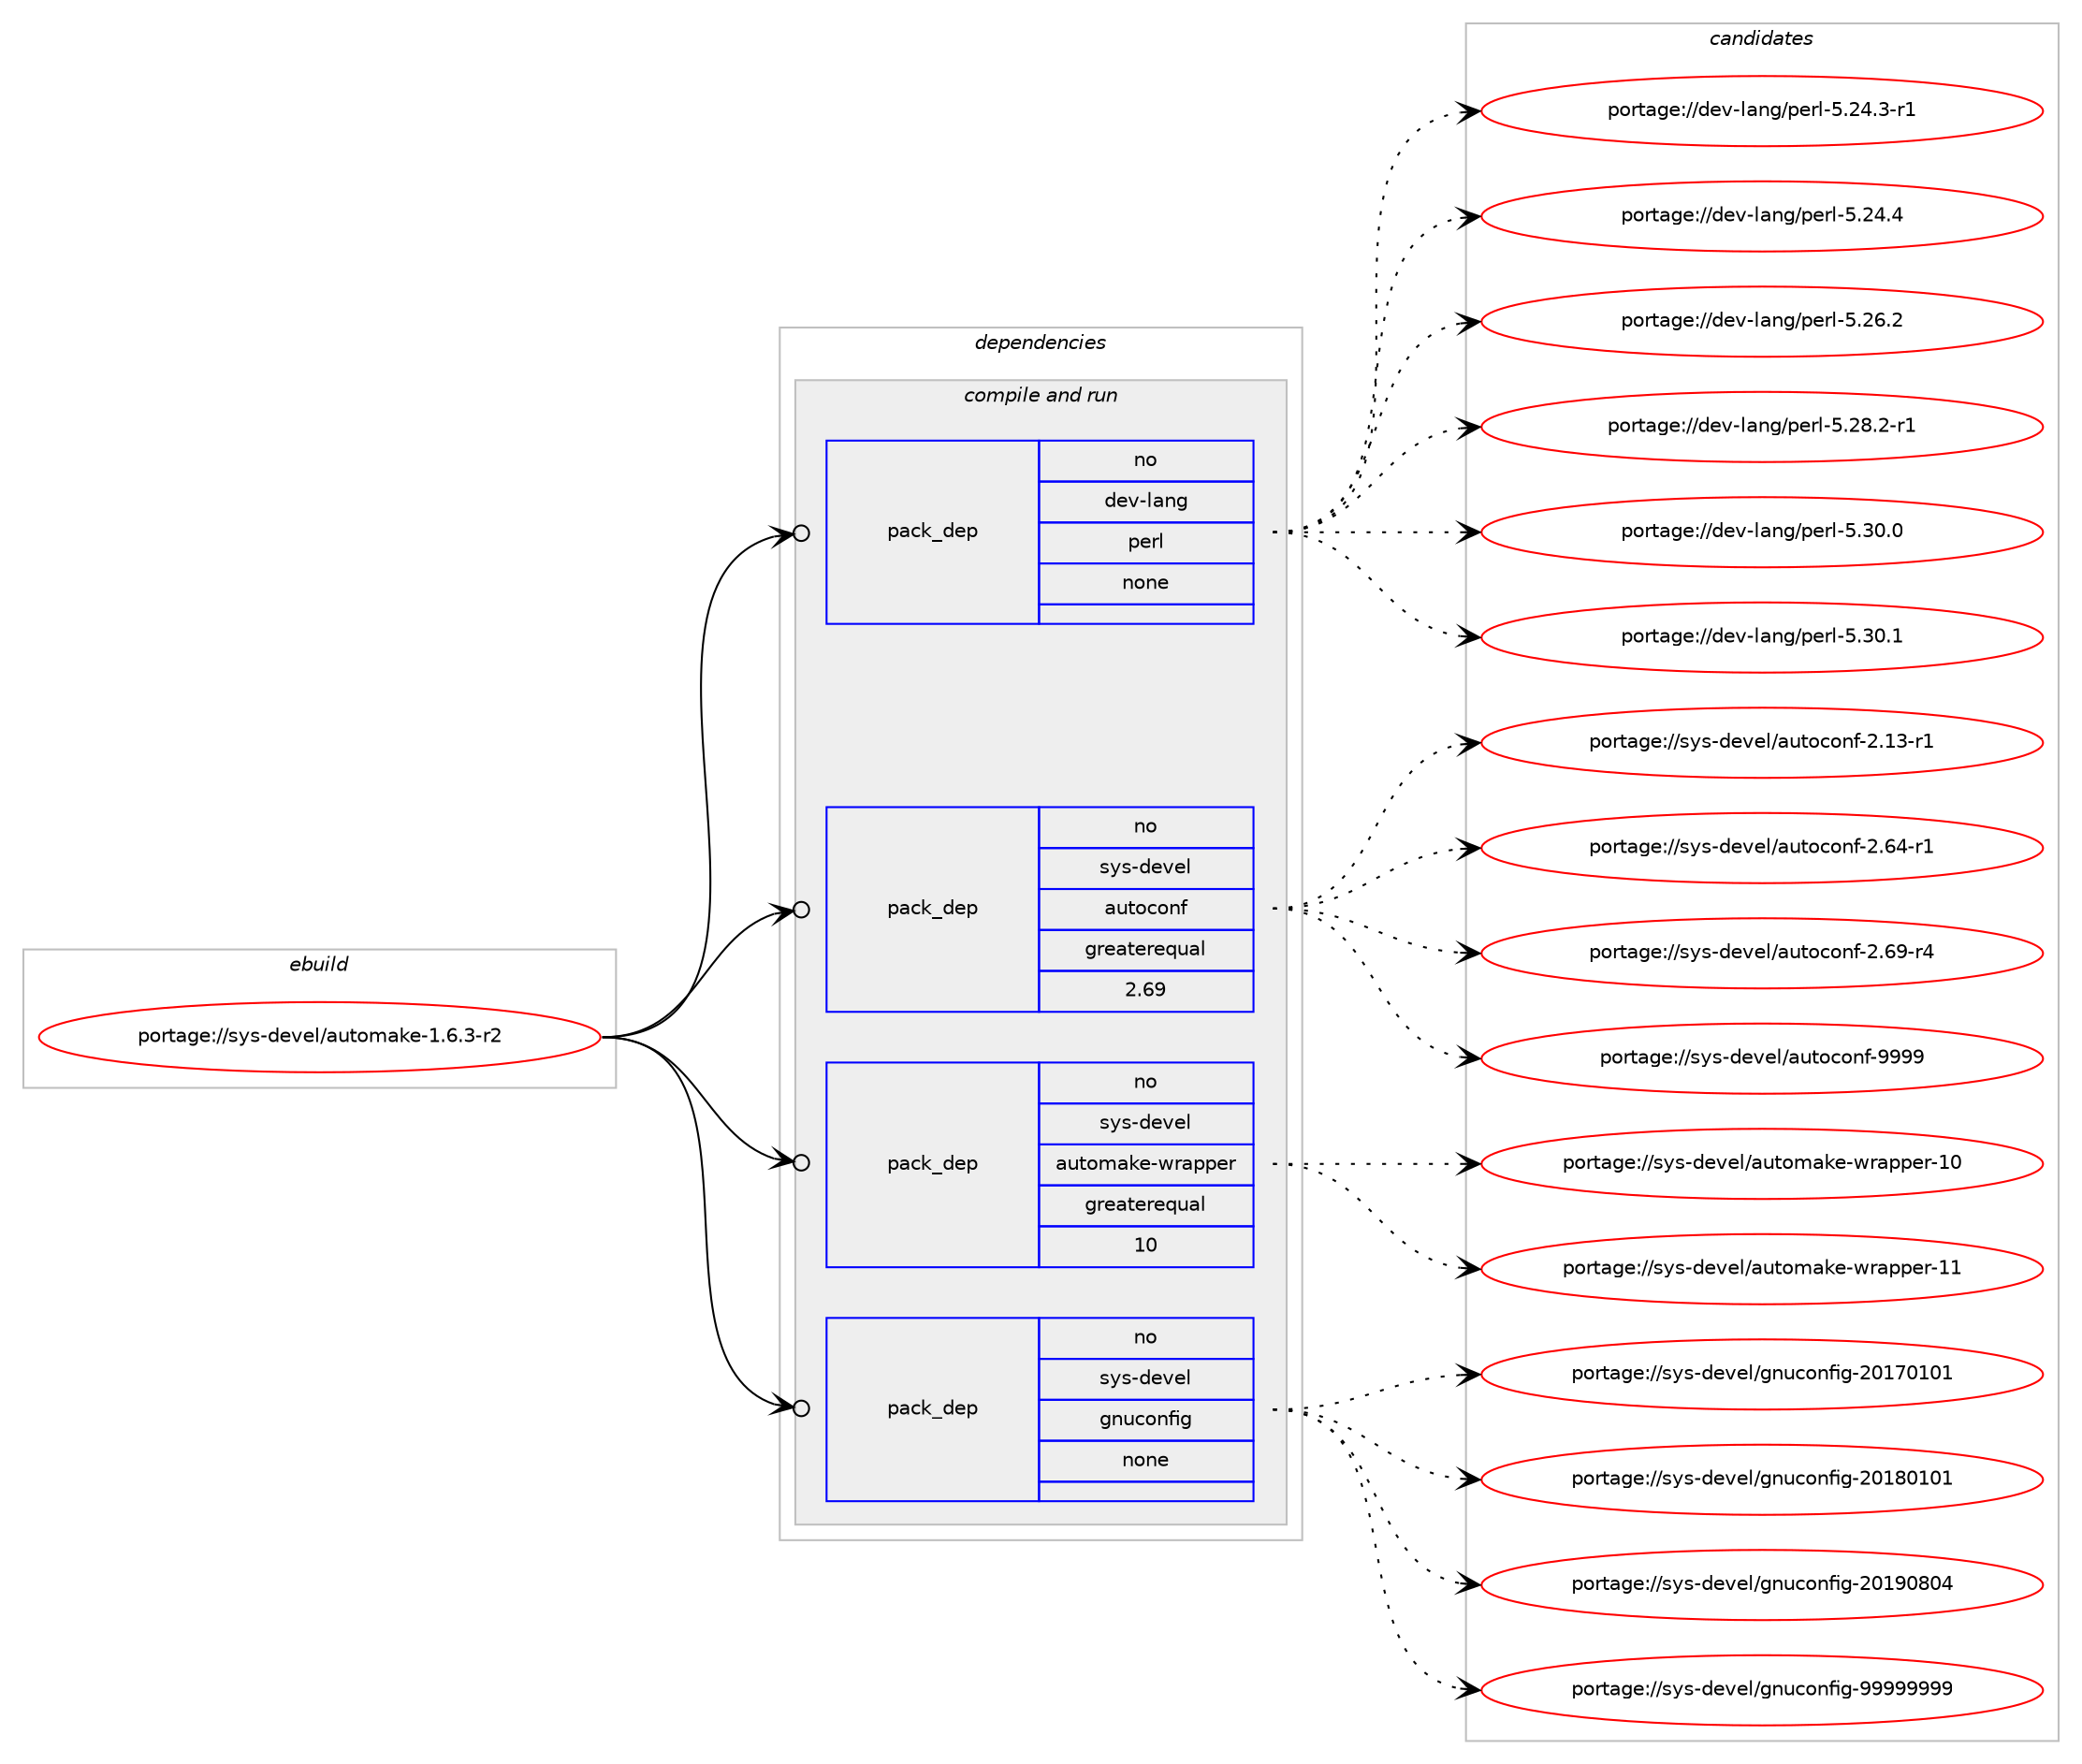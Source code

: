 digraph prolog {

# *************
# Graph options
# *************

newrank=true;
concentrate=true;
compound=true;
graph [rankdir=LR,fontname=Helvetica,fontsize=10,ranksep=1.5];#, ranksep=2.5, nodesep=0.2];
edge  [arrowhead=vee];
node  [fontname=Helvetica,fontsize=10];

# **********
# The ebuild
# **********

subgraph cluster_leftcol {
color=gray;
rank=same;
label=<<i>ebuild</i>>;
id [label="portage://sys-devel/automake-1.6.3-r2", color=red, width=4, href="../sys-devel/automake-1.6.3-r2.svg"];
}

# ****************
# The dependencies
# ****************

subgraph cluster_midcol {
color=gray;
label=<<i>dependencies</i>>;
subgraph cluster_compile {
fillcolor="#eeeeee";
style=filled;
label=<<i>compile</i>>;
}
subgraph cluster_compileandrun {
fillcolor="#eeeeee";
style=filled;
label=<<i>compile and run</i>>;
subgraph pack312440 {
dependency421567 [label=<<TABLE BORDER="0" CELLBORDER="1" CELLSPACING="0" CELLPADDING="4" WIDTH="220"><TR><TD ROWSPAN="6" CELLPADDING="30">pack_dep</TD></TR><TR><TD WIDTH="110">no</TD></TR><TR><TD>dev-lang</TD></TR><TR><TD>perl</TD></TR><TR><TD>none</TD></TR><TR><TD></TD></TR></TABLE>>, shape=none, color=blue];
}
id:e -> dependency421567:w [weight=20,style="solid",arrowhead="odotvee"];
subgraph pack312441 {
dependency421568 [label=<<TABLE BORDER="0" CELLBORDER="1" CELLSPACING="0" CELLPADDING="4" WIDTH="220"><TR><TD ROWSPAN="6" CELLPADDING="30">pack_dep</TD></TR><TR><TD WIDTH="110">no</TD></TR><TR><TD>sys-devel</TD></TR><TR><TD>autoconf</TD></TR><TR><TD>greaterequal</TD></TR><TR><TD>2.69</TD></TR></TABLE>>, shape=none, color=blue];
}
id:e -> dependency421568:w [weight=20,style="solid",arrowhead="odotvee"];
subgraph pack312442 {
dependency421569 [label=<<TABLE BORDER="0" CELLBORDER="1" CELLSPACING="0" CELLPADDING="4" WIDTH="220"><TR><TD ROWSPAN="6" CELLPADDING="30">pack_dep</TD></TR><TR><TD WIDTH="110">no</TD></TR><TR><TD>sys-devel</TD></TR><TR><TD>automake-wrapper</TD></TR><TR><TD>greaterequal</TD></TR><TR><TD>10</TD></TR></TABLE>>, shape=none, color=blue];
}
id:e -> dependency421569:w [weight=20,style="solid",arrowhead="odotvee"];
subgraph pack312443 {
dependency421570 [label=<<TABLE BORDER="0" CELLBORDER="1" CELLSPACING="0" CELLPADDING="4" WIDTH="220"><TR><TD ROWSPAN="6" CELLPADDING="30">pack_dep</TD></TR><TR><TD WIDTH="110">no</TD></TR><TR><TD>sys-devel</TD></TR><TR><TD>gnuconfig</TD></TR><TR><TD>none</TD></TR><TR><TD></TD></TR></TABLE>>, shape=none, color=blue];
}
id:e -> dependency421570:w [weight=20,style="solid",arrowhead="odotvee"];
}
subgraph cluster_run {
fillcolor="#eeeeee";
style=filled;
label=<<i>run</i>>;
}
}

# **************
# The candidates
# **************

subgraph cluster_choices {
rank=same;
color=gray;
label=<<i>candidates</i>>;

subgraph choice312440 {
color=black;
nodesep=1;
choiceportage100101118451089711010347112101114108455346505246514511449 [label="portage://dev-lang/perl-5.24.3-r1", color=red, width=4,href="../dev-lang/perl-5.24.3-r1.svg"];
choiceportage10010111845108971101034711210111410845534650524652 [label="portage://dev-lang/perl-5.24.4", color=red, width=4,href="../dev-lang/perl-5.24.4.svg"];
choiceportage10010111845108971101034711210111410845534650544650 [label="portage://dev-lang/perl-5.26.2", color=red, width=4,href="../dev-lang/perl-5.26.2.svg"];
choiceportage100101118451089711010347112101114108455346505646504511449 [label="portage://dev-lang/perl-5.28.2-r1", color=red, width=4,href="../dev-lang/perl-5.28.2-r1.svg"];
choiceportage10010111845108971101034711210111410845534651484648 [label="portage://dev-lang/perl-5.30.0", color=red, width=4,href="../dev-lang/perl-5.30.0.svg"];
choiceportage10010111845108971101034711210111410845534651484649 [label="portage://dev-lang/perl-5.30.1", color=red, width=4,href="../dev-lang/perl-5.30.1.svg"];
dependency421567:e -> choiceportage100101118451089711010347112101114108455346505246514511449:w [style=dotted,weight="100"];
dependency421567:e -> choiceportage10010111845108971101034711210111410845534650524652:w [style=dotted,weight="100"];
dependency421567:e -> choiceportage10010111845108971101034711210111410845534650544650:w [style=dotted,weight="100"];
dependency421567:e -> choiceportage100101118451089711010347112101114108455346505646504511449:w [style=dotted,weight="100"];
dependency421567:e -> choiceportage10010111845108971101034711210111410845534651484648:w [style=dotted,weight="100"];
dependency421567:e -> choiceportage10010111845108971101034711210111410845534651484649:w [style=dotted,weight="100"];
}
subgraph choice312441 {
color=black;
nodesep=1;
choiceportage1151211154510010111810110847971171161119911111010245504649514511449 [label="portage://sys-devel/autoconf-2.13-r1", color=red, width=4,href="../sys-devel/autoconf-2.13-r1.svg"];
choiceportage1151211154510010111810110847971171161119911111010245504654524511449 [label="portage://sys-devel/autoconf-2.64-r1", color=red, width=4,href="../sys-devel/autoconf-2.64-r1.svg"];
choiceportage1151211154510010111810110847971171161119911111010245504654574511452 [label="portage://sys-devel/autoconf-2.69-r4", color=red, width=4,href="../sys-devel/autoconf-2.69-r4.svg"];
choiceportage115121115451001011181011084797117116111991111101024557575757 [label="portage://sys-devel/autoconf-9999", color=red, width=4,href="../sys-devel/autoconf-9999.svg"];
dependency421568:e -> choiceportage1151211154510010111810110847971171161119911111010245504649514511449:w [style=dotted,weight="100"];
dependency421568:e -> choiceportage1151211154510010111810110847971171161119911111010245504654524511449:w [style=dotted,weight="100"];
dependency421568:e -> choiceportage1151211154510010111810110847971171161119911111010245504654574511452:w [style=dotted,weight="100"];
dependency421568:e -> choiceportage115121115451001011181011084797117116111991111101024557575757:w [style=dotted,weight="100"];
}
subgraph choice312442 {
color=black;
nodesep=1;
choiceportage115121115451001011181011084797117116111109971071014511911497112112101114454948 [label="portage://sys-devel/automake-wrapper-10", color=red, width=4,href="../sys-devel/automake-wrapper-10.svg"];
choiceportage115121115451001011181011084797117116111109971071014511911497112112101114454949 [label="portage://sys-devel/automake-wrapper-11", color=red, width=4,href="../sys-devel/automake-wrapper-11.svg"];
dependency421569:e -> choiceportage115121115451001011181011084797117116111109971071014511911497112112101114454948:w [style=dotted,weight="100"];
dependency421569:e -> choiceportage115121115451001011181011084797117116111109971071014511911497112112101114454949:w [style=dotted,weight="100"];
}
subgraph choice312443 {
color=black;
nodesep=1;
choiceportage115121115451001011181011084710311011799111110102105103455048495548494849 [label="portage://sys-devel/gnuconfig-20170101", color=red, width=4,href="../sys-devel/gnuconfig-20170101.svg"];
choiceportage115121115451001011181011084710311011799111110102105103455048495648494849 [label="portage://sys-devel/gnuconfig-20180101", color=red, width=4,href="../sys-devel/gnuconfig-20180101.svg"];
choiceportage115121115451001011181011084710311011799111110102105103455048495748564852 [label="portage://sys-devel/gnuconfig-20190804", color=red, width=4,href="../sys-devel/gnuconfig-20190804.svg"];
choiceportage115121115451001011181011084710311011799111110102105103455757575757575757 [label="portage://sys-devel/gnuconfig-99999999", color=red, width=4,href="../sys-devel/gnuconfig-99999999.svg"];
dependency421570:e -> choiceportage115121115451001011181011084710311011799111110102105103455048495548494849:w [style=dotted,weight="100"];
dependency421570:e -> choiceportage115121115451001011181011084710311011799111110102105103455048495648494849:w [style=dotted,weight="100"];
dependency421570:e -> choiceportage115121115451001011181011084710311011799111110102105103455048495748564852:w [style=dotted,weight="100"];
dependency421570:e -> choiceportage115121115451001011181011084710311011799111110102105103455757575757575757:w [style=dotted,weight="100"];
}
}

}
